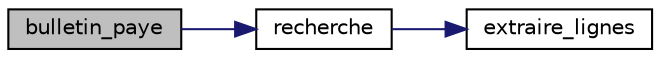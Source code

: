digraph "bulletin_paye"
{
 // INTERACTIVE_SVG=YES
  edge [fontname="Helvetica",fontsize="10",labelfontname="Helvetica",labelfontsize="10"];
  node [fontname="Helvetica",fontsize="10",shape=record];
  rankdir="LR";
  Node0 [label="bulletin_paye",height=0.2,width=0.4,color="black", fillcolor="grey75", style="filled", fontcolor="black"];
  Node0 -> Node1 [color="midnightblue",fontsize="10",style="solid",fontname="Helvetica"];
  Node1 [label="recherche",height=0.2,width=0.4,color="black", fillcolor="white", style="filled",URL="$recherche_8cpp.html#a7c170acf1897b8bcf6e41e3853db1ae0"];
  Node1 -> Node2 [color="midnightblue",fontsize="10",style="solid",fontname="Helvetica"];
  Node2 [label="extraire_lignes",height=0.2,width=0.4,color="black", fillcolor="white", style="filled",URL="$recherche_8cpp.html#abb222aafededdf9d279d03b5fb62bc11",tooltip="Extrait le bulletin de paye correspondant à la ligne de début et de fin dans le fichier XML base de p..."];
}

